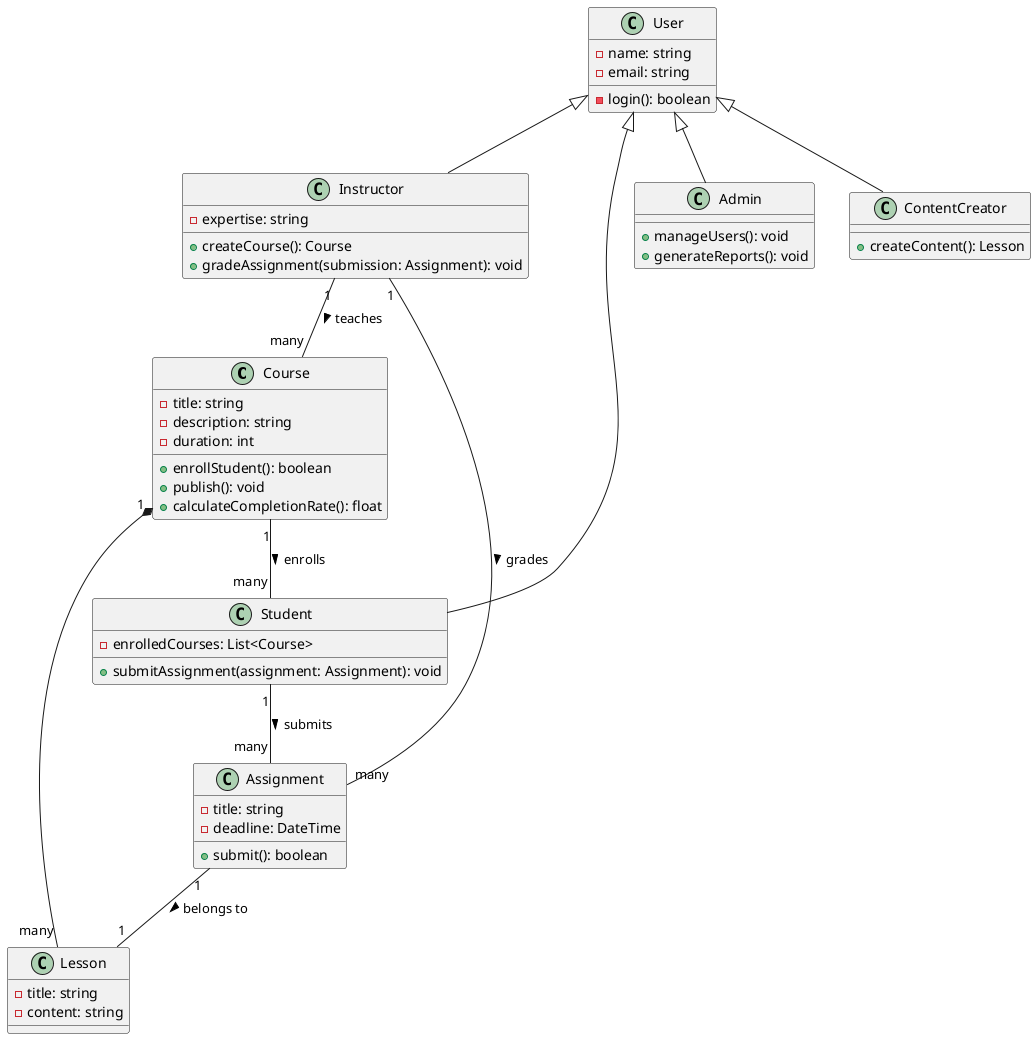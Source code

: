 ```plantuml
@startuml
class Course {
    - title: string
    - description: string
    - duration: int
    + enrollStudent(): boolean
    + publish(): void
    + calculateCompletionRate(): float
}

class Instructor {
    - expertise: string
    + createCourse(): Course
    + gradeAssignment(submission: Assignment): void
}

class Lesson {
    - title: string
    - content: string
}

class Student {
    - enrolledCourses: List<Course>
    + submitAssignment(assignment: Assignment): void
}

class User {
    - name: string
    - email: string
    - login(): boolean
}

class Admin {
    + manageUsers(): void
    + generateReports(): void
}

class ContentCreator {
    + createContent(): Lesson
}

class Assignment {
    - title: string
    - deadline: DateTime
    + submit(): boolean
}

User <|-- Admin
User <|-- ContentCreator
User <|-- Instructor
User <|-- Student

Course "1" *-- "many" Lesson
Course "1" -- "many" Student: enrolls >
Instructor "1" -- "many" Course: teaches >
Assignment "1" -- "1" Lesson: belongs to >
Student "1" -- "many" Assignment: submits >
Instructor "1" -- "many" Assignment: grades >
@enduml
